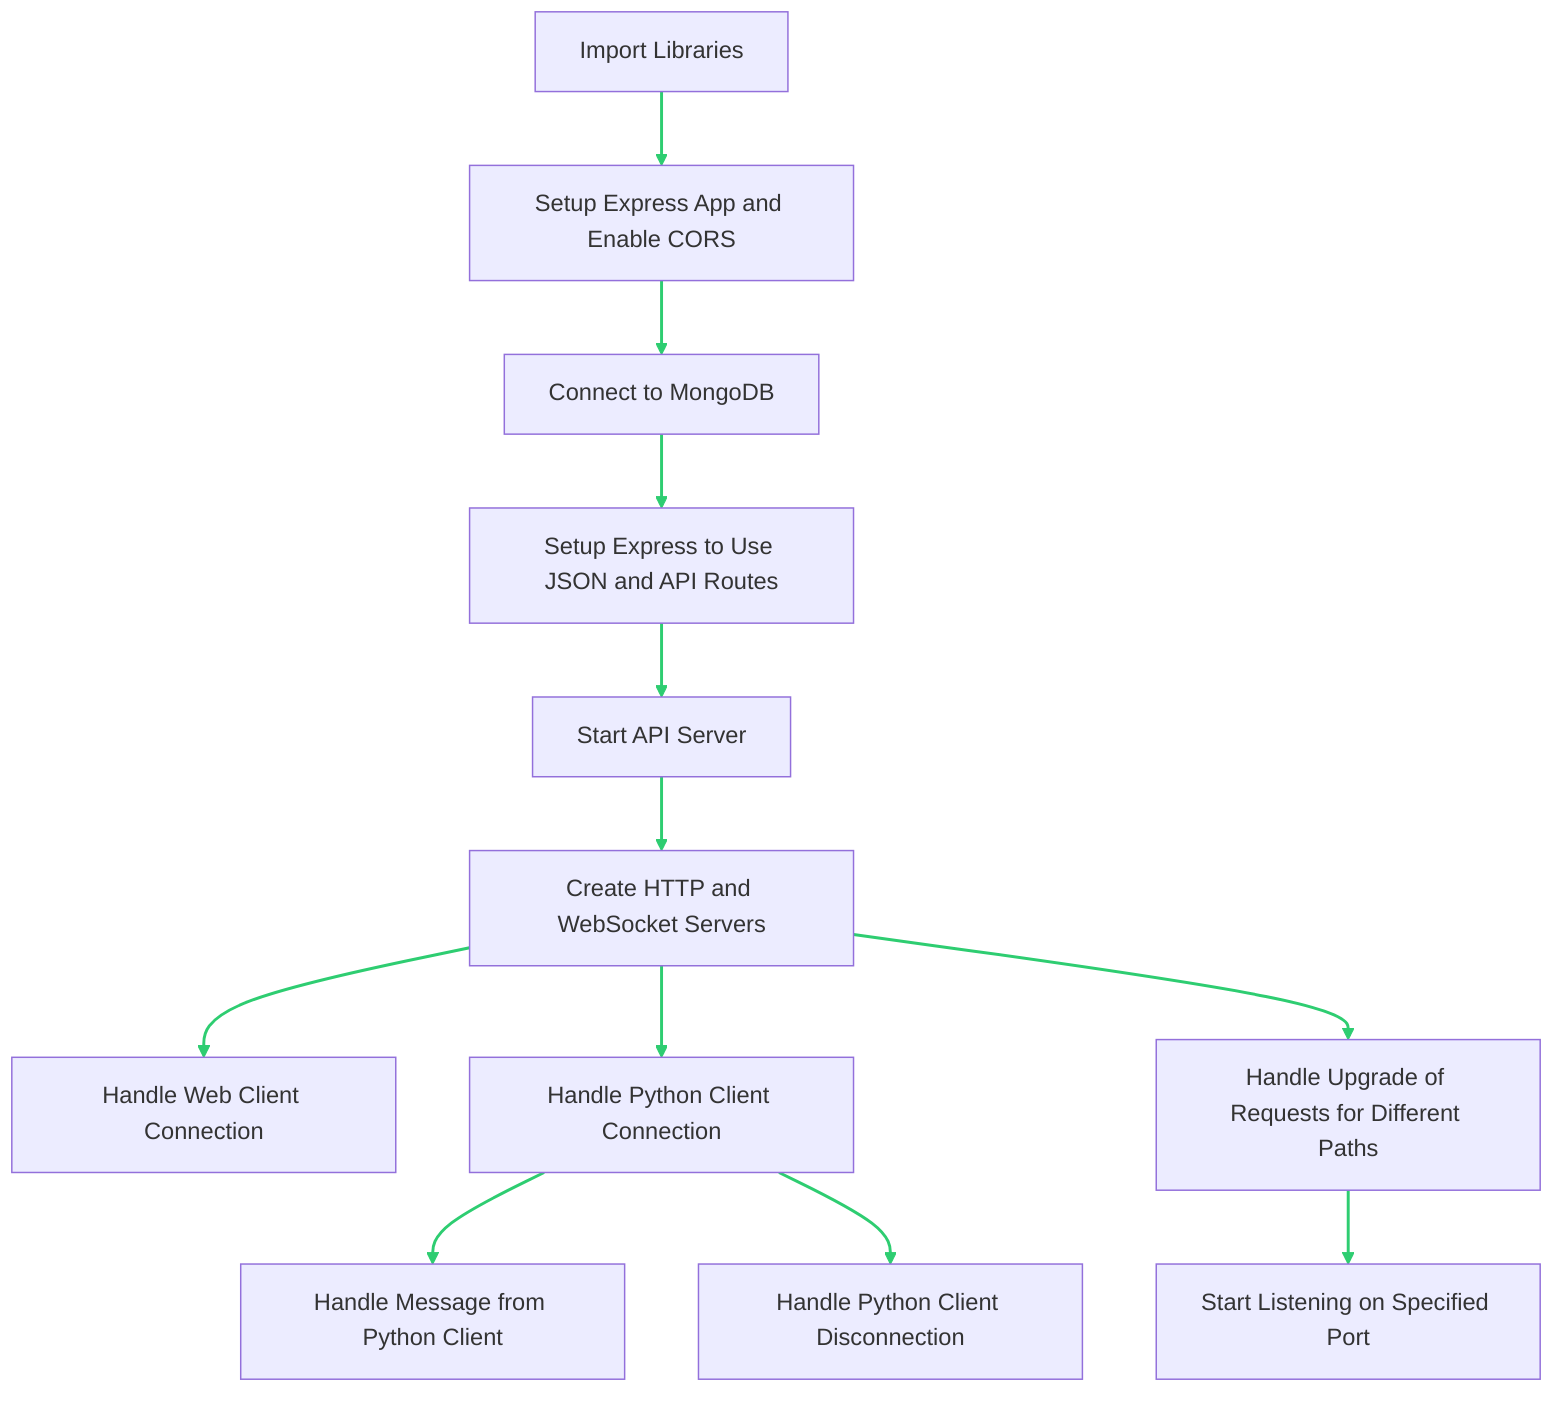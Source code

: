 graph TB
  A[Import Libraries] --> B[Setup Express App and Enable CORS]
  B --> C[Connect to MongoDB]
  C --> D[Setup Express to Use JSON and API Routes]
  D --> E[Start API Server]
  E --> F[Create HTTP and WebSocket Servers]
  F --> G[Handle Web Client Connection]
  F --> H[Handle Python Client Connection]
  H --> I[Handle Message from Python Client]
  H --> J[Handle Python Client Disconnection]
  F --> K[Handle Upgrade of Requests for Different Paths]
  K --> L[Start Listening on Specified Port]
  linkStyle 0 stroke:#2ecd71,stroke-width:2px;
  linkStyle 1 stroke:#2ecd71,stroke-width:2px;
  linkStyle 2 stroke:#2ecd71,stroke-width:2px;
  linkStyle 3 stroke:#2ecd71,stroke-width:2px;
  linkStyle 4 stroke:#2ecd71,stroke-width:2px;
  linkStyle 5 stroke:#2ecd71,stroke-width:2px;
  linkStyle 6 stroke:#2ecd71,stroke-width:2px;
  linkStyle 7 stroke:#2ecd71,stroke-width:2px;
  linkStyle 8 stroke:#2ecd71,stroke-width:2px;
  linkStyle 9 stroke:#2ecd71,stroke-width:2px;
  linkStyle 10 stroke:#2ecd71,stroke-width:2px;